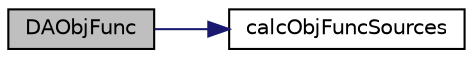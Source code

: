 digraph "DAObjFunc"
{
  bgcolor="transparent";
  edge [fontname="Helvetica",fontsize="10",labelfontname="Helvetica",labelfontsize="10"];
  node [fontname="Helvetica",fontsize="10",shape=record];
  rankdir="LR";
  Node0 [label="DAObjFunc",height=0.2,width=0.4,color="black", fillcolor="grey75", style="filled", fontcolor="black"];
  Node0 -> Node1 [color="midnightblue",fontsize="10",style="solid",fontname="Helvetica"];
  Node1 [label="calcObjFuncSources",height=0.2,width=0.4,color="black",URL="$classFoam_1_1DAObjFunc.html#a70666f0e99a39d08412c1283e9adb252",tooltip="calculate DAObjFunc::objFuncFaceSources_ and DAObjFunc::objFuncCellSources_ "];
}
